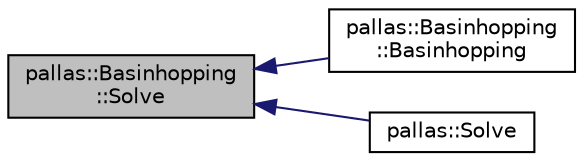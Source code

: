 digraph "pallas::Basinhopping::Solve"
{
  edge [fontname="Helvetica",fontsize="10",labelfontname="Helvetica",labelfontsize="10"];
  node [fontname="Helvetica",fontsize="10",shape=record];
  rankdir="LR";
  Node1 [label="pallas::Basinhopping\l::Solve",height=0.2,width=0.4,color="black", fillcolor="grey75", style="filled", fontcolor="black"];
  Node1 -> Node2 [dir="back",color="midnightblue",fontsize="10",style="solid",fontname="Helvetica"];
  Node2 [label="pallas::Basinhopping\l::Basinhopping",height=0.2,width=0.4,color="black", fillcolor="white", style="filled",URL="$classpallas_1_1_basinhopping.html#a9b06009d90cdf0c9ec190b5980553518",tooltip="Default constructor. "];
  Node1 -> Node3 [dir="back",color="midnightblue",fontsize="10",style="solid",fontname="Helvetica"];
  Node3 [label="pallas::Solve",height=0.2,width=0.4,color="black", fillcolor="white", style="filled",URL="$basinhopping_8h.html#aa7c4e7507dfdb493f6b4e66d16941451",tooltip="Helper function that avoids going through the interface of the pallas::Basinhopping class..."];
}
